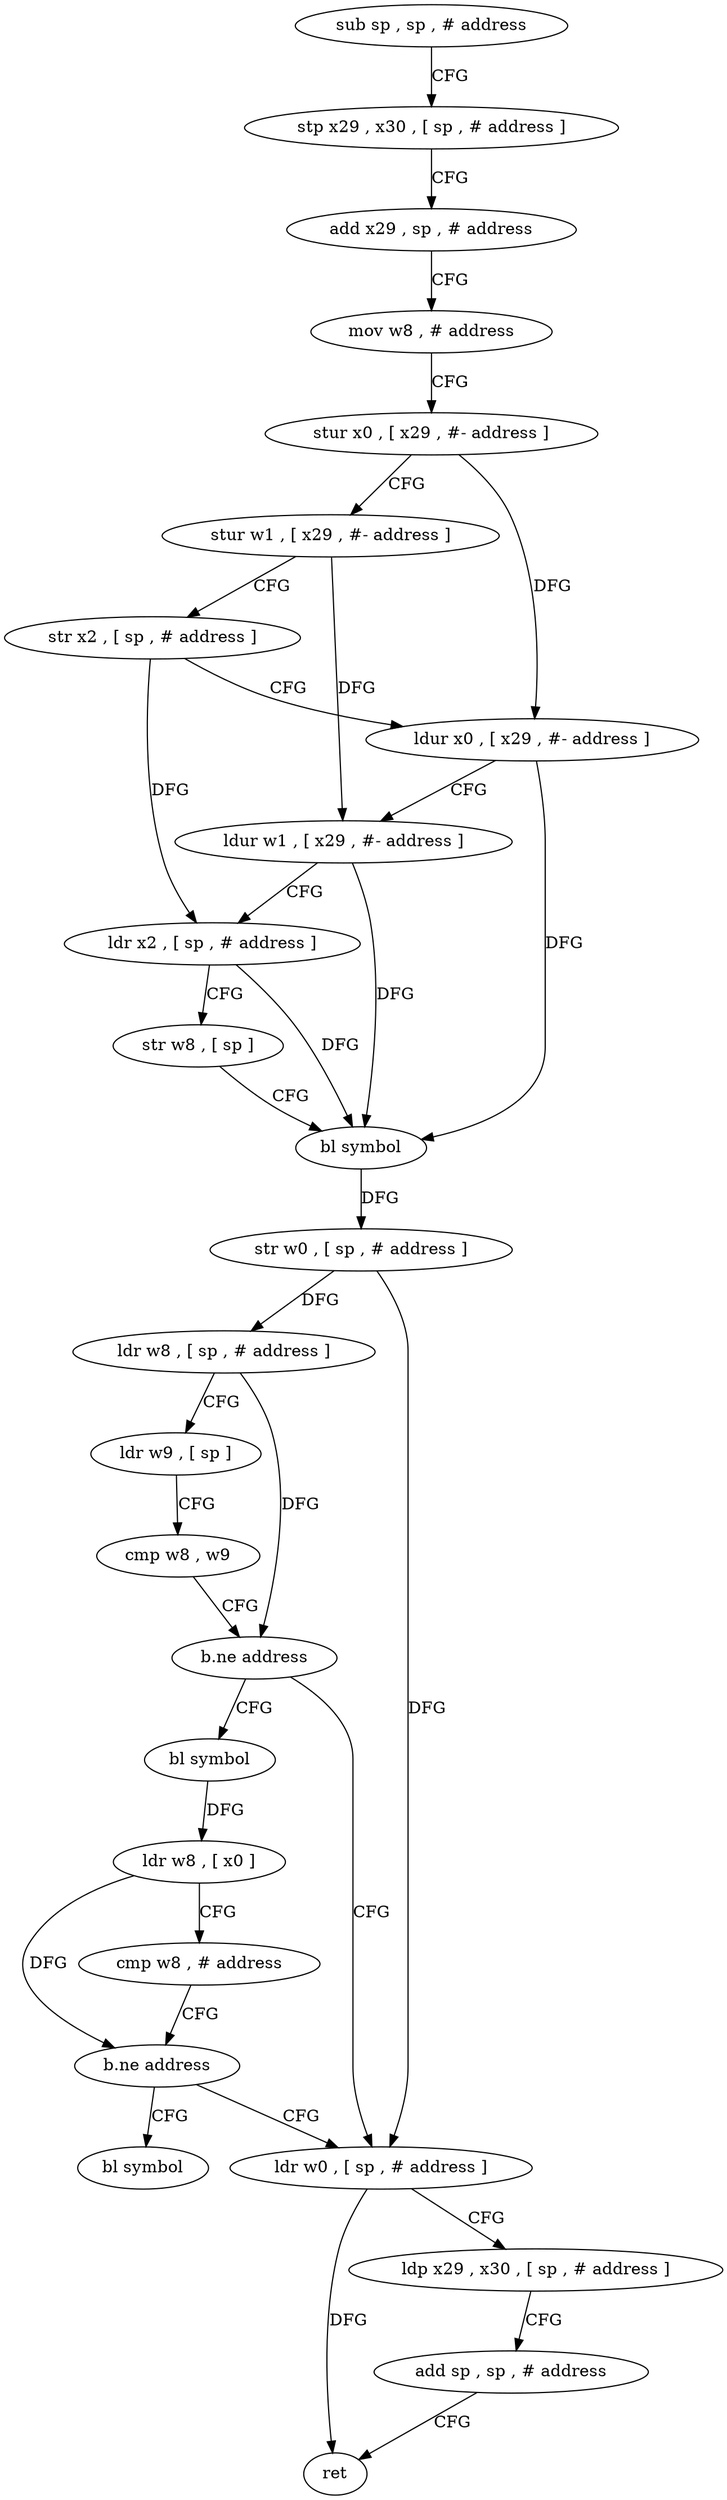 digraph "func" {
"4233800" [label = "sub sp , sp , # address" ]
"4233804" [label = "stp x29 , x30 , [ sp , # address ]" ]
"4233808" [label = "add x29 , sp , # address" ]
"4233812" [label = "mov w8 , # address" ]
"4233816" [label = "stur x0 , [ x29 , #- address ]" ]
"4233820" [label = "stur w1 , [ x29 , #- address ]" ]
"4233824" [label = "str x2 , [ sp , # address ]" ]
"4233828" [label = "ldur x0 , [ x29 , #- address ]" ]
"4233832" [label = "ldur w1 , [ x29 , #- address ]" ]
"4233836" [label = "ldr x2 , [ sp , # address ]" ]
"4233840" [label = "str w8 , [ sp ]" ]
"4233844" [label = "bl symbol" ]
"4233848" [label = "str w0 , [ sp , # address ]" ]
"4233852" [label = "ldr w8 , [ sp , # address ]" ]
"4233856" [label = "ldr w9 , [ sp ]" ]
"4233860" [label = "cmp w8 , w9" ]
"4233864" [label = "b.ne address" ]
"4233888" [label = "ldr w0 , [ sp , # address ]" ]
"4233868" [label = "bl symbol" ]
"4233892" [label = "ldp x29 , x30 , [ sp , # address ]" ]
"4233896" [label = "add sp , sp , # address" ]
"4233900" [label = "ret" ]
"4233872" [label = "ldr w8 , [ x0 ]" ]
"4233876" [label = "cmp w8 , # address" ]
"4233880" [label = "b.ne address" ]
"4233884" [label = "bl symbol" ]
"4233800" -> "4233804" [ label = "CFG" ]
"4233804" -> "4233808" [ label = "CFG" ]
"4233808" -> "4233812" [ label = "CFG" ]
"4233812" -> "4233816" [ label = "CFG" ]
"4233816" -> "4233820" [ label = "CFG" ]
"4233816" -> "4233828" [ label = "DFG" ]
"4233820" -> "4233824" [ label = "CFG" ]
"4233820" -> "4233832" [ label = "DFG" ]
"4233824" -> "4233828" [ label = "CFG" ]
"4233824" -> "4233836" [ label = "DFG" ]
"4233828" -> "4233832" [ label = "CFG" ]
"4233828" -> "4233844" [ label = "DFG" ]
"4233832" -> "4233836" [ label = "CFG" ]
"4233832" -> "4233844" [ label = "DFG" ]
"4233836" -> "4233840" [ label = "CFG" ]
"4233836" -> "4233844" [ label = "DFG" ]
"4233840" -> "4233844" [ label = "CFG" ]
"4233844" -> "4233848" [ label = "DFG" ]
"4233848" -> "4233852" [ label = "DFG" ]
"4233848" -> "4233888" [ label = "DFG" ]
"4233852" -> "4233856" [ label = "CFG" ]
"4233852" -> "4233864" [ label = "DFG" ]
"4233856" -> "4233860" [ label = "CFG" ]
"4233860" -> "4233864" [ label = "CFG" ]
"4233864" -> "4233888" [ label = "CFG" ]
"4233864" -> "4233868" [ label = "CFG" ]
"4233888" -> "4233892" [ label = "CFG" ]
"4233888" -> "4233900" [ label = "DFG" ]
"4233868" -> "4233872" [ label = "DFG" ]
"4233892" -> "4233896" [ label = "CFG" ]
"4233896" -> "4233900" [ label = "CFG" ]
"4233872" -> "4233876" [ label = "CFG" ]
"4233872" -> "4233880" [ label = "DFG" ]
"4233876" -> "4233880" [ label = "CFG" ]
"4233880" -> "4233888" [ label = "CFG" ]
"4233880" -> "4233884" [ label = "CFG" ]
}
